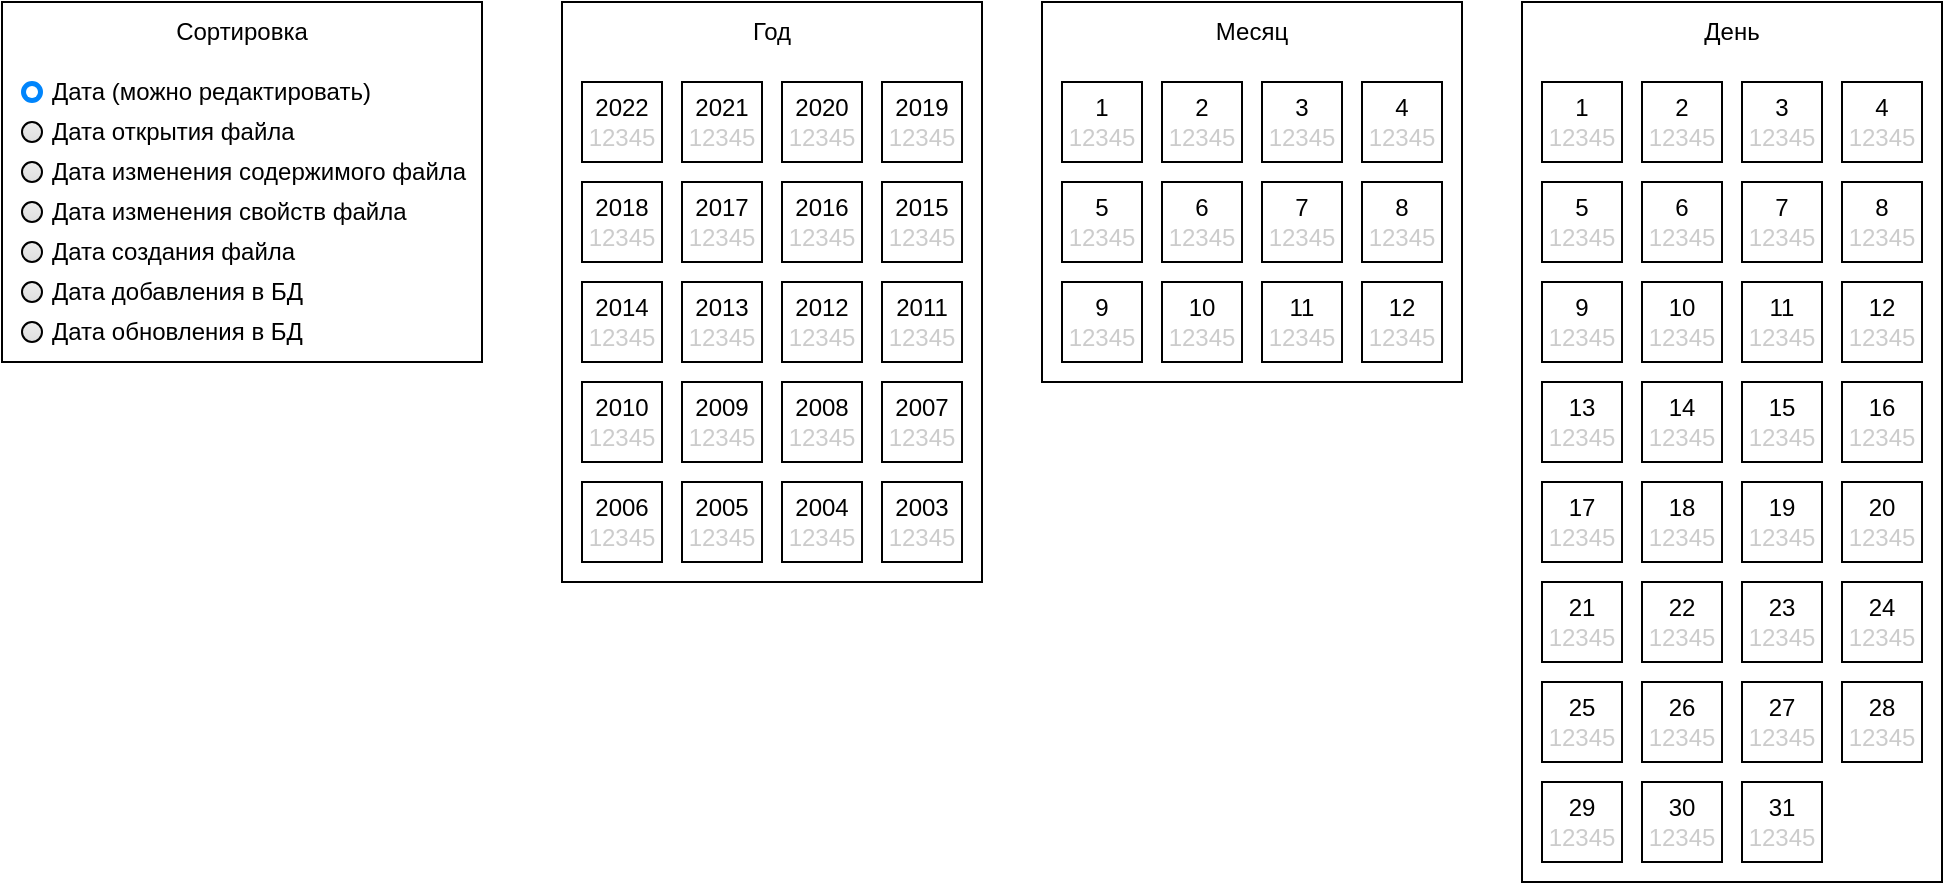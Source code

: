 <mxfile version="16.2.4" type="github">
  <diagram id="OfLxraaS_ED8Jk0FEr-J" name="Фильтр">
    <mxGraphModel dx="2827" dy="802" grid="1" gridSize="10" guides="1" tooltips="1" connect="1" arrows="1" fold="1" page="1" pageScale="1" pageWidth="827" pageHeight="1169" math="0" shadow="0">
      <root>
        <mxCell id="0" />
        <mxCell id="1" parent="0" />
        <mxCell id="gcRcm8Jods9z5z1IxG55-41" value="" style="rounded=0;whiteSpace=wrap;html=1;fontColor=#000000;" vertex="1" parent="1">
          <mxGeometry x="-240" y="160" width="240" height="180" as="geometry" />
        </mxCell>
        <mxCell id="gcRcm8Jods9z5z1IxG55-7" value="" style="rounded=0;whiteSpace=wrap;html=1;fontColor=#000000;" vertex="1" parent="1">
          <mxGeometry x="520" y="160" width="210" height="440" as="geometry" />
        </mxCell>
        <mxCell id="gcRcm8Jods9z5z1IxG55-6" value="" style="rounded=0;whiteSpace=wrap;html=1;fontColor=#000000;" vertex="1" parent="1">
          <mxGeometry x="280" y="160" width="210" height="190" as="geometry" />
        </mxCell>
        <mxCell id="gcRcm8Jods9z5z1IxG55-5" value="" style="rounded=0;whiteSpace=wrap;html=1;fontColor=#000000;" vertex="1" parent="1">
          <mxGeometry x="40" y="160" width="210" height="290" as="geometry" />
        </mxCell>
        <mxCell id="l3E78qla2xmzJA8PlQl0-1" value="1&lt;br&gt;&lt;font color=&quot;#cccccc&quot;&gt;12345&lt;/font&gt;" style="rounded=0;whiteSpace=wrap;html=1;" parent="1" vertex="1">
          <mxGeometry x="530" y="200" width="40" height="40" as="geometry" />
        </mxCell>
        <mxCell id="l3E78qla2xmzJA8PlQl0-2" value="2&lt;br&gt;&lt;font color=&quot;#cccccc&quot;&gt;12345&lt;/font&gt;" style="rounded=0;whiteSpace=wrap;html=1;" parent="1" vertex="1">
          <mxGeometry x="580" y="200" width="40" height="40" as="geometry" />
        </mxCell>
        <mxCell id="l3E78qla2xmzJA8PlQl0-3" value="3&lt;br&gt;&lt;font color=&quot;#cccccc&quot;&gt;12345&lt;/font&gt;" style="rounded=0;whiteSpace=wrap;html=1;" parent="1" vertex="1">
          <mxGeometry x="630" y="200" width="40" height="40" as="geometry" />
        </mxCell>
        <mxCell id="l3E78qla2xmzJA8PlQl0-4" value="4&lt;br&gt;&lt;font color=&quot;#cccccc&quot;&gt;12345&lt;/font&gt;" style="rounded=0;whiteSpace=wrap;html=1;" parent="1" vertex="1">
          <mxGeometry x="680" y="200" width="40" height="40" as="geometry" />
        </mxCell>
        <mxCell id="l3E78qla2xmzJA8PlQl0-5" value="5&lt;br&gt;&lt;font color=&quot;#cccccc&quot;&gt;12345&lt;/font&gt;" style="rounded=0;whiteSpace=wrap;html=1;" parent="1" vertex="1">
          <mxGeometry x="530" y="250" width="40" height="40" as="geometry" />
        </mxCell>
        <mxCell id="l3E78qla2xmzJA8PlQl0-6" value="6&lt;br&gt;&lt;font color=&quot;#cccccc&quot;&gt;12345&lt;/font&gt;" style="rounded=0;whiteSpace=wrap;html=1;" parent="1" vertex="1">
          <mxGeometry x="580" y="250" width="40" height="40" as="geometry" />
        </mxCell>
        <mxCell id="l3E78qla2xmzJA8PlQl0-7" value="7&lt;br&gt;&lt;font color=&quot;#cccccc&quot;&gt;12345&lt;/font&gt;" style="rounded=0;whiteSpace=wrap;html=1;" parent="1" vertex="1">
          <mxGeometry x="630" y="250" width="40" height="40" as="geometry" />
        </mxCell>
        <mxCell id="l3E78qla2xmzJA8PlQl0-8" value="8&lt;br&gt;&lt;font color=&quot;#cccccc&quot;&gt;12345&lt;/font&gt;" style="rounded=0;whiteSpace=wrap;html=1;" parent="1" vertex="1">
          <mxGeometry x="680" y="250" width="40" height="40" as="geometry" />
        </mxCell>
        <mxCell id="l3E78qla2xmzJA8PlQl0-9" value="9&lt;br&gt;&lt;font color=&quot;#cccccc&quot;&gt;12345&lt;/font&gt;" style="rounded=0;whiteSpace=wrap;html=1;" parent="1" vertex="1">
          <mxGeometry x="530" y="300" width="40" height="40" as="geometry" />
        </mxCell>
        <mxCell id="l3E78qla2xmzJA8PlQl0-10" value="10&lt;br&gt;&lt;font color=&quot;#cccccc&quot;&gt;12345&lt;/font&gt;" style="rounded=0;whiteSpace=wrap;html=1;" parent="1" vertex="1">
          <mxGeometry x="580" y="300" width="40" height="40" as="geometry" />
        </mxCell>
        <mxCell id="l3E78qla2xmzJA8PlQl0-11" value="11&lt;br&gt;&lt;font color=&quot;#cccccc&quot;&gt;12345&lt;/font&gt;" style="rounded=0;whiteSpace=wrap;html=1;" parent="1" vertex="1">
          <mxGeometry x="630" y="300" width="40" height="40" as="geometry" />
        </mxCell>
        <mxCell id="l3E78qla2xmzJA8PlQl0-12" value="12&lt;br&gt;&lt;font color=&quot;#cccccc&quot;&gt;12345&lt;/font&gt;" style="rounded=0;whiteSpace=wrap;html=1;" parent="1" vertex="1">
          <mxGeometry x="680" y="300" width="40" height="40" as="geometry" />
        </mxCell>
        <mxCell id="l3E78qla2xmzJA8PlQl0-13" value="13&lt;br&gt;&lt;font color=&quot;#cccccc&quot;&gt;12345&lt;/font&gt;" style="rounded=0;whiteSpace=wrap;html=1;" parent="1" vertex="1">
          <mxGeometry x="530" y="350" width="40" height="40" as="geometry" />
        </mxCell>
        <mxCell id="l3E78qla2xmzJA8PlQl0-14" value="14&lt;br&gt;&lt;font color=&quot;#cccccc&quot;&gt;12345&lt;/font&gt;" style="rounded=0;whiteSpace=wrap;html=1;" parent="1" vertex="1">
          <mxGeometry x="580" y="350" width="40" height="40" as="geometry" />
        </mxCell>
        <mxCell id="l3E78qla2xmzJA8PlQl0-15" value="15&lt;br&gt;&lt;font color=&quot;#cccccc&quot;&gt;12345&lt;/font&gt;" style="rounded=0;whiteSpace=wrap;html=1;" parent="1" vertex="1">
          <mxGeometry x="630" y="350" width="40" height="40" as="geometry" />
        </mxCell>
        <mxCell id="l3E78qla2xmzJA8PlQl0-16" value="16&lt;br&gt;&lt;font color=&quot;#cccccc&quot;&gt;12345&lt;/font&gt;" style="rounded=0;whiteSpace=wrap;html=1;" parent="1" vertex="1">
          <mxGeometry x="680" y="350" width="40" height="40" as="geometry" />
        </mxCell>
        <mxCell id="l3E78qla2xmzJA8PlQl0-17" value="17&lt;br&gt;&lt;font color=&quot;#cccccc&quot;&gt;12345&lt;/font&gt;" style="rounded=0;whiteSpace=wrap;html=1;" parent="1" vertex="1">
          <mxGeometry x="530" y="400" width="40" height="40" as="geometry" />
        </mxCell>
        <mxCell id="l3E78qla2xmzJA8PlQl0-18" value="18&lt;br&gt;&lt;font color=&quot;#cccccc&quot;&gt;12345&lt;/font&gt;" style="rounded=0;whiteSpace=wrap;html=1;" parent="1" vertex="1">
          <mxGeometry x="580" y="400" width="40" height="40" as="geometry" />
        </mxCell>
        <mxCell id="l3E78qla2xmzJA8PlQl0-19" value="19&lt;br&gt;&lt;font color=&quot;#cccccc&quot;&gt;12345&lt;/font&gt;" style="rounded=0;whiteSpace=wrap;html=1;" parent="1" vertex="1">
          <mxGeometry x="630" y="400" width="40" height="40" as="geometry" />
        </mxCell>
        <mxCell id="l3E78qla2xmzJA8PlQl0-20" value="20&lt;br&gt;&lt;font color=&quot;#cccccc&quot;&gt;12345&lt;/font&gt;" style="rounded=0;whiteSpace=wrap;html=1;" parent="1" vertex="1">
          <mxGeometry x="680" y="400" width="40" height="40" as="geometry" />
        </mxCell>
        <mxCell id="l3E78qla2xmzJA8PlQl0-21" value="21&lt;br&gt;&lt;font color=&quot;#cccccc&quot;&gt;12345&lt;/font&gt;" style="rounded=0;whiteSpace=wrap;html=1;" parent="1" vertex="1">
          <mxGeometry x="530" y="450" width="40" height="40" as="geometry" />
        </mxCell>
        <mxCell id="l3E78qla2xmzJA8PlQl0-22" value="22&lt;br&gt;&lt;font color=&quot;#cccccc&quot;&gt;12345&lt;/font&gt;" style="rounded=0;whiteSpace=wrap;html=1;" parent="1" vertex="1">
          <mxGeometry x="580" y="450" width="40" height="40" as="geometry" />
        </mxCell>
        <mxCell id="l3E78qla2xmzJA8PlQl0-23" value="23&lt;br&gt;&lt;font color=&quot;#cccccc&quot;&gt;12345&lt;/font&gt;" style="rounded=0;whiteSpace=wrap;html=1;" parent="1" vertex="1">
          <mxGeometry x="630" y="450" width="40" height="40" as="geometry" />
        </mxCell>
        <mxCell id="l3E78qla2xmzJA8PlQl0-24" value="24&lt;br&gt;&lt;font color=&quot;#cccccc&quot;&gt;12345&lt;/font&gt;" style="rounded=0;whiteSpace=wrap;html=1;" parent="1" vertex="1">
          <mxGeometry x="680" y="450" width="40" height="40" as="geometry" />
        </mxCell>
        <mxCell id="l3E78qla2xmzJA8PlQl0-25" value="25&lt;br&gt;&lt;font color=&quot;#cccccc&quot;&gt;12345&lt;/font&gt;" style="rounded=0;whiteSpace=wrap;html=1;" parent="1" vertex="1">
          <mxGeometry x="530" y="500" width="40" height="40" as="geometry" />
        </mxCell>
        <mxCell id="l3E78qla2xmzJA8PlQl0-26" value="26&lt;br&gt;&lt;font color=&quot;#cccccc&quot;&gt;12345&lt;/font&gt;" style="rounded=0;whiteSpace=wrap;html=1;" parent="1" vertex="1">
          <mxGeometry x="580" y="500" width="40" height="40" as="geometry" />
        </mxCell>
        <mxCell id="l3E78qla2xmzJA8PlQl0-27" value="27&lt;br&gt;&lt;font color=&quot;#cccccc&quot;&gt;12345&lt;/font&gt;" style="rounded=0;whiteSpace=wrap;html=1;" parent="1" vertex="1">
          <mxGeometry x="630" y="500" width="40" height="40" as="geometry" />
        </mxCell>
        <mxCell id="l3E78qla2xmzJA8PlQl0-28" value="28&lt;br&gt;&lt;font color=&quot;#cccccc&quot;&gt;12345&lt;/font&gt;" style="rounded=0;whiteSpace=wrap;html=1;" parent="1" vertex="1">
          <mxGeometry x="680" y="500" width="40" height="40" as="geometry" />
        </mxCell>
        <mxCell id="l3E78qla2xmzJA8PlQl0-29" value="29&lt;br&gt;&lt;font color=&quot;#cccccc&quot;&gt;12345&lt;/font&gt;" style="rounded=0;whiteSpace=wrap;html=1;" parent="1" vertex="1">
          <mxGeometry x="530" y="550" width="40" height="40" as="geometry" />
        </mxCell>
        <mxCell id="l3E78qla2xmzJA8PlQl0-30" value="30&lt;br&gt;&lt;font color=&quot;#cccccc&quot;&gt;12345&lt;/font&gt;" style="rounded=0;whiteSpace=wrap;html=1;" parent="1" vertex="1">
          <mxGeometry x="580" y="550" width="40" height="40" as="geometry" />
        </mxCell>
        <mxCell id="l3E78qla2xmzJA8PlQl0-31" value="31&lt;br&gt;&lt;font color=&quot;#cccccc&quot;&gt;12345&lt;/font&gt;" style="rounded=0;whiteSpace=wrap;html=1;" parent="1" vertex="1">
          <mxGeometry x="630" y="550" width="40" height="40" as="geometry" />
        </mxCell>
        <mxCell id="l3E78qla2xmzJA8PlQl0-32" value="1&lt;br&gt;&lt;font color=&quot;#cccccc&quot;&gt;12345&lt;/font&gt;" style="rounded=0;whiteSpace=wrap;html=1;" parent="1" vertex="1">
          <mxGeometry x="290" y="200" width="40" height="40" as="geometry" />
        </mxCell>
        <mxCell id="l3E78qla2xmzJA8PlQl0-33" value="2&lt;br&gt;&lt;font color=&quot;#cccccc&quot;&gt;12345&lt;/font&gt;" style="rounded=0;whiteSpace=wrap;html=1;" parent="1" vertex="1">
          <mxGeometry x="340" y="200" width="40" height="40" as="geometry" />
        </mxCell>
        <mxCell id="l3E78qla2xmzJA8PlQl0-34" value="3&lt;br&gt;&lt;font color=&quot;#cccccc&quot;&gt;12345&lt;/font&gt;" style="rounded=0;whiteSpace=wrap;html=1;" parent="1" vertex="1">
          <mxGeometry x="390" y="200" width="40" height="40" as="geometry" />
        </mxCell>
        <mxCell id="l3E78qla2xmzJA8PlQl0-35" value="4&lt;br&gt;&lt;font color=&quot;#cccccc&quot;&gt;12345&lt;/font&gt;" style="rounded=0;whiteSpace=wrap;html=1;" parent="1" vertex="1">
          <mxGeometry x="440" y="200" width="40" height="40" as="geometry" />
        </mxCell>
        <mxCell id="l3E78qla2xmzJA8PlQl0-36" value="5&lt;br&gt;&lt;font color=&quot;#cccccc&quot;&gt;12345&lt;/font&gt;" style="rounded=0;whiteSpace=wrap;html=1;" parent="1" vertex="1">
          <mxGeometry x="290" y="250" width="40" height="40" as="geometry" />
        </mxCell>
        <mxCell id="l3E78qla2xmzJA8PlQl0-37" value="6&lt;br&gt;&lt;font color=&quot;#cccccc&quot;&gt;12345&lt;/font&gt;" style="rounded=0;whiteSpace=wrap;html=1;" parent="1" vertex="1">
          <mxGeometry x="340" y="250" width="40" height="40" as="geometry" />
        </mxCell>
        <mxCell id="l3E78qla2xmzJA8PlQl0-38" value="7&lt;br&gt;&lt;font color=&quot;#cccccc&quot;&gt;12345&lt;/font&gt;" style="rounded=0;whiteSpace=wrap;html=1;" parent="1" vertex="1">
          <mxGeometry x="390" y="250" width="40" height="40" as="geometry" />
        </mxCell>
        <mxCell id="l3E78qla2xmzJA8PlQl0-39" value="8&lt;br&gt;&lt;font color=&quot;#cccccc&quot;&gt;12345&lt;/font&gt;" style="rounded=0;whiteSpace=wrap;html=1;" parent="1" vertex="1">
          <mxGeometry x="440" y="250" width="40" height="40" as="geometry" />
        </mxCell>
        <mxCell id="l3E78qla2xmzJA8PlQl0-40" value="9&lt;br&gt;&lt;font color=&quot;#cccccc&quot;&gt;12345&lt;/font&gt;" style="rounded=0;whiteSpace=wrap;html=1;" parent="1" vertex="1">
          <mxGeometry x="290" y="300" width="40" height="40" as="geometry" />
        </mxCell>
        <mxCell id="l3E78qla2xmzJA8PlQl0-41" value="10&lt;br&gt;&lt;font color=&quot;#cccccc&quot;&gt;12345&lt;/font&gt;" style="rounded=0;whiteSpace=wrap;html=1;" parent="1" vertex="1">
          <mxGeometry x="340" y="300" width="40" height="40" as="geometry" />
        </mxCell>
        <mxCell id="l3E78qla2xmzJA8PlQl0-42" value="11&lt;br&gt;&lt;font color=&quot;#cccccc&quot;&gt;12345&lt;/font&gt;" style="rounded=0;whiteSpace=wrap;html=1;" parent="1" vertex="1">
          <mxGeometry x="390" y="300" width="40" height="40" as="geometry" />
        </mxCell>
        <mxCell id="l3E78qla2xmzJA8PlQl0-43" value="12&lt;br&gt;&lt;font color=&quot;#cccccc&quot;&gt;12345&lt;/font&gt;" style="rounded=0;whiteSpace=wrap;html=1;" parent="1" vertex="1">
          <mxGeometry x="440" y="300" width="40" height="40" as="geometry" />
        </mxCell>
        <mxCell id="l3E78qla2xmzJA8PlQl0-46" value="2011&lt;br&gt;&lt;font color=&quot;#cccccc&quot;&gt;12345&lt;/font&gt;" style="rounded=0;whiteSpace=wrap;html=1;" parent="1" vertex="1">
          <mxGeometry x="200" y="300" width="40" height="40" as="geometry" />
        </mxCell>
        <mxCell id="l3E78qla2xmzJA8PlQl0-47" value="2012&lt;br&gt;&lt;font color=&quot;#cccccc&quot;&gt;12345&lt;/font&gt;" style="rounded=0;whiteSpace=wrap;html=1;" parent="1" vertex="1">
          <mxGeometry x="150" y="300" width="40" height="40" as="geometry" />
        </mxCell>
        <mxCell id="l3E78qla2xmzJA8PlQl0-48" value="2013&lt;br&gt;&lt;font color=&quot;#cccccc&quot;&gt;12345&lt;/font&gt;" style="rounded=0;whiteSpace=wrap;html=1;" parent="1" vertex="1">
          <mxGeometry x="100" y="300" width="40" height="40" as="geometry" />
        </mxCell>
        <mxCell id="l3E78qla2xmzJA8PlQl0-49" value="2014&lt;br&gt;&lt;font color=&quot;#cccccc&quot;&gt;12345&lt;/font&gt;" style="rounded=0;whiteSpace=wrap;html=1;" parent="1" vertex="1">
          <mxGeometry x="50" y="300" width="40" height="40" as="geometry" />
        </mxCell>
        <mxCell id="l3E78qla2xmzJA8PlQl0-50" value="2015&lt;br&gt;&lt;font color=&quot;#cccccc&quot;&gt;12345&lt;/font&gt;" style="rounded=0;whiteSpace=wrap;html=1;" parent="1" vertex="1">
          <mxGeometry x="200" y="250" width="40" height="40" as="geometry" />
        </mxCell>
        <mxCell id="l3E78qla2xmzJA8PlQl0-51" value="2016&lt;br&gt;&lt;font color=&quot;#cccccc&quot;&gt;12345&lt;/font&gt;" style="rounded=0;whiteSpace=wrap;html=1;" parent="1" vertex="1">
          <mxGeometry x="150" y="250" width="40" height="40" as="geometry" />
        </mxCell>
        <mxCell id="l3E78qla2xmzJA8PlQl0-52" value="2017&lt;br&gt;&lt;font color=&quot;#cccccc&quot;&gt;12345&lt;/font&gt;" style="rounded=0;whiteSpace=wrap;html=1;" parent="1" vertex="1">
          <mxGeometry x="100" y="250" width="40" height="40" as="geometry" />
        </mxCell>
        <mxCell id="l3E78qla2xmzJA8PlQl0-53" value="2018&lt;br&gt;&lt;font color=&quot;#cccccc&quot;&gt;12345&lt;/font&gt;" style="rounded=0;whiteSpace=wrap;html=1;" parent="1" vertex="1">
          <mxGeometry x="50" y="250" width="40" height="40" as="geometry" />
        </mxCell>
        <mxCell id="l3E78qla2xmzJA8PlQl0-54" value="2019&lt;br&gt;&lt;font color=&quot;#cccccc&quot;&gt;12345&lt;/font&gt;" style="rounded=0;whiteSpace=wrap;html=1;" parent="1" vertex="1">
          <mxGeometry x="200" y="200" width="40" height="40" as="geometry" />
        </mxCell>
        <mxCell id="l3E78qla2xmzJA8PlQl0-55" value="2020&lt;br&gt;&lt;font color=&quot;#cccccc&quot;&gt;12345&lt;/font&gt;" style="rounded=0;whiteSpace=wrap;html=1;" parent="1" vertex="1">
          <mxGeometry x="150" y="200" width="40" height="40" as="geometry" />
        </mxCell>
        <mxCell id="l3E78qla2xmzJA8PlQl0-56" value="2021&lt;br&gt;&lt;font color=&quot;#cccccc&quot;&gt;12345&lt;/font&gt;" style="rounded=0;whiteSpace=wrap;html=1;" parent="1" vertex="1">
          <mxGeometry x="100" y="200" width="40" height="40" as="geometry" />
        </mxCell>
        <mxCell id="l3E78qla2xmzJA8PlQl0-57" value="2022&lt;br&gt;&lt;font color=&quot;#cccccc&quot;&gt;12345&lt;/font&gt;" style="rounded=0;whiteSpace=wrap;html=1;" parent="1" vertex="1">
          <mxGeometry x="50" y="200" width="40" height="40" as="geometry" />
        </mxCell>
        <mxCell id="l3E78qla2xmzJA8PlQl0-58" value="2005&lt;br&gt;&lt;font color=&quot;#cccccc&quot;&gt;12345&lt;/font&gt;" style="rounded=0;whiteSpace=wrap;html=1;" parent="1" vertex="1">
          <mxGeometry x="100" y="400" width="40" height="40" as="geometry" />
        </mxCell>
        <mxCell id="l3E78qla2xmzJA8PlQl0-59" value="2006&lt;br&gt;&lt;font color=&quot;#cccccc&quot;&gt;12345&lt;/font&gt;" style="rounded=0;whiteSpace=wrap;html=1;" parent="1" vertex="1">
          <mxGeometry x="50" y="400" width="40" height="40" as="geometry" />
        </mxCell>
        <mxCell id="l3E78qla2xmzJA8PlQl0-60" value="2007&lt;br&gt;&lt;font color=&quot;#cccccc&quot;&gt;12345&lt;/font&gt;" style="rounded=0;whiteSpace=wrap;html=1;" parent="1" vertex="1">
          <mxGeometry x="200" y="350" width="40" height="40" as="geometry" />
        </mxCell>
        <mxCell id="l3E78qla2xmzJA8PlQl0-61" value="2008&lt;br&gt;&lt;font color=&quot;#cccccc&quot;&gt;12345&lt;/font&gt;" style="rounded=0;whiteSpace=wrap;html=1;" parent="1" vertex="1">
          <mxGeometry x="150" y="350" width="40" height="40" as="geometry" />
        </mxCell>
        <mxCell id="l3E78qla2xmzJA8PlQl0-62" value="2009&lt;br&gt;&lt;font color=&quot;#cccccc&quot;&gt;12345&lt;/font&gt;" style="rounded=0;whiteSpace=wrap;html=1;" parent="1" vertex="1">
          <mxGeometry x="100" y="350" width="40" height="40" as="geometry" />
        </mxCell>
        <mxCell id="l3E78qla2xmzJA8PlQl0-63" value="2010&lt;br&gt;&lt;font color=&quot;#cccccc&quot;&gt;12345&lt;/font&gt;" style="rounded=0;whiteSpace=wrap;html=1;" parent="1" vertex="1">
          <mxGeometry x="50" y="350" width="40" height="40" as="geometry" />
        </mxCell>
        <mxCell id="l3E78qla2xmzJA8PlQl0-64" value="2003&lt;br&gt;&lt;font color=&quot;#cccccc&quot;&gt;12345&lt;/font&gt;" style="rounded=0;whiteSpace=wrap;html=1;" parent="1" vertex="1">
          <mxGeometry x="200" y="400" width="40" height="40" as="geometry" />
        </mxCell>
        <mxCell id="l3E78qla2xmzJA8PlQl0-65" value="2004&lt;br&gt;&lt;font color=&quot;#cccccc&quot;&gt;12345&lt;/font&gt;" style="rounded=0;whiteSpace=wrap;html=1;" parent="1" vertex="1">
          <mxGeometry x="150" y="400" width="40" height="40" as="geometry" />
        </mxCell>
        <mxCell id="gcRcm8Jods9z5z1IxG55-1" value="&lt;font color=&quot;#000000&quot;&gt;Год&lt;/font&gt;" style="text;html=1;strokeColor=none;fillColor=none;align=center;verticalAlign=middle;whiteSpace=wrap;rounded=0;fontColor=#CCCCCC;" vertex="1" parent="1">
          <mxGeometry x="40" y="160" width="210" height="30" as="geometry" />
        </mxCell>
        <mxCell id="gcRcm8Jods9z5z1IxG55-2" value="&lt;font color=&quot;#000000&quot;&gt;Месяц&lt;/font&gt;" style="text;html=1;strokeColor=none;fillColor=none;align=center;verticalAlign=middle;whiteSpace=wrap;rounded=0;fontColor=#CCCCCC;" vertex="1" parent="1">
          <mxGeometry x="280" y="160" width="210" height="30" as="geometry" />
        </mxCell>
        <mxCell id="gcRcm8Jods9z5z1IxG55-3" value="&lt;font color=&quot;#000000&quot;&gt;День&lt;/font&gt;" style="text;html=1;strokeColor=none;fillColor=none;align=center;verticalAlign=middle;whiteSpace=wrap;rounded=0;fontColor=#CCCCCC;" vertex="1" parent="1">
          <mxGeometry x="520" y="160" width="210" height="30" as="geometry" />
        </mxCell>
        <mxCell id="gcRcm8Jods9z5z1IxG55-31" value="Дата (можно редактировать)" style="html=1;shadow=0;dashed=0;shape=mxgraph.bootstrap.radioButton2;labelPosition=right;verticalLabelPosition=middle;align=left;verticalAlign=middle;gradientColor=#DEDEDE;fillColor=#EDEDED;checked=1;spacing=5;checkedFill=#0085FC;checkedStroke=#ffffff;sketch=0;fontColor=#000000;" vertex="1" parent="1">
          <mxGeometry x="-230" y="200" width="10" height="10" as="geometry" />
        </mxCell>
        <mxCell id="gcRcm8Jods9z5z1IxG55-34" value="Дата открытия файла" style="html=1;shadow=0;dashed=0;shape=mxgraph.bootstrap.radioButton2;labelPosition=right;verticalLabelPosition=middle;align=left;verticalAlign=middle;gradientColor=#DEDEDE;fillColor=#EDEDED;checked=0;spacing=5;checkedFill=#0085FC;checkedStroke=#ffffff;sketch=0;fontColor=#000000;" vertex="1" parent="1">
          <mxGeometry x="-230" y="220" width="10" height="10" as="geometry" />
        </mxCell>
        <mxCell id="gcRcm8Jods9z5z1IxG55-35" value="Дата изменения содержимого файла" style="html=1;shadow=0;dashed=0;shape=mxgraph.bootstrap.radioButton2;labelPosition=right;verticalLabelPosition=middle;align=left;verticalAlign=middle;gradientColor=#DEDEDE;fillColor=#EDEDED;checked=0;spacing=5;checkedFill=#0085FC;checkedStroke=#ffffff;sketch=0;fontColor=#000000;" vertex="1" parent="1">
          <mxGeometry x="-230" y="240" width="10" height="10" as="geometry" />
        </mxCell>
        <mxCell id="gcRcm8Jods9z5z1IxG55-36" value="Дата изменения свойств файла" style="html=1;shadow=0;dashed=0;shape=mxgraph.bootstrap.radioButton2;labelPosition=right;verticalLabelPosition=middle;align=left;verticalAlign=middle;gradientColor=#DEDEDE;fillColor=#EDEDED;checked=0;spacing=5;checkedFill=#0085FC;checkedStroke=#ffffff;sketch=0;fontColor=#000000;" vertex="1" parent="1">
          <mxGeometry x="-230" y="260" width="10" height="10" as="geometry" />
        </mxCell>
        <mxCell id="gcRcm8Jods9z5z1IxG55-37" value="Дата создания файла" style="html=1;shadow=0;dashed=0;shape=mxgraph.bootstrap.radioButton2;labelPosition=right;verticalLabelPosition=middle;align=left;verticalAlign=middle;gradientColor=#DEDEDE;fillColor=#EDEDED;checked=0;spacing=5;checkedFill=#0085FC;checkedStroke=#ffffff;sketch=0;fontColor=#000000;" vertex="1" parent="1">
          <mxGeometry x="-230" y="280" width="10" height="10" as="geometry" />
        </mxCell>
        <mxCell id="gcRcm8Jods9z5z1IxG55-38" value="Дата добавления в БД" style="html=1;shadow=0;dashed=0;shape=mxgraph.bootstrap.radioButton2;labelPosition=right;verticalLabelPosition=middle;align=left;verticalAlign=middle;gradientColor=#DEDEDE;fillColor=#EDEDED;checked=0;spacing=5;checkedFill=#0085FC;checkedStroke=#ffffff;sketch=0;fontColor=#000000;" vertex="1" parent="1">
          <mxGeometry x="-230" y="300" width="10" height="10" as="geometry" />
        </mxCell>
        <mxCell id="gcRcm8Jods9z5z1IxG55-39" value="Дата обновления в БД" style="html=1;shadow=0;dashed=0;shape=mxgraph.bootstrap.radioButton2;labelPosition=right;verticalLabelPosition=middle;align=left;verticalAlign=middle;gradientColor=#DEDEDE;fillColor=#EDEDED;checked=0;spacing=5;checkedFill=#0085FC;checkedStroke=#ffffff;sketch=0;fontColor=#000000;" vertex="1" parent="1">
          <mxGeometry x="-230" y="320" width="10" height="10" as="geometry" />
        </mxCell>
        <mxCell id="gcRcm8Jods9z5z1IxG55-42" value="Сортировка" style="text;html=1;strokeColor=none;fillColor=none;align=center;verticalAlign=middle;whiteSpace=wrap;rounded=0;fontColor=#000000;" vertex="1" parent="1">
          <mxGeometry x="-240" y="160" width="240" height="30" as="geometry" />
        </mxCell>
      </root>
    </mxGraphModel>
  </diagram>
</mxfile>
